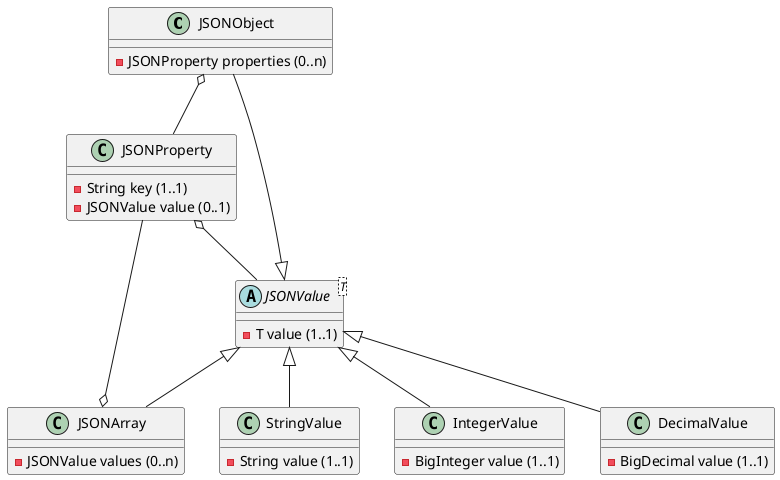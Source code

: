 @startuml

class JSONObject extends JSONValue {
    -JSONProperty properties (0..n)
}

class JSONArray extends JSONValue {
    -JSONValue values (0..n)
}

class JSONProperty {
    -String key (1..1)
    -JSONValue value (0..1)
}

abstract class JSONValue<T> {
    -T value (1..1)
}

class StringValue extends JSONValue {
    -String value (1..1)
}

class IntegerValue extends JSONValue {
    -BigInteger value (1..1)
}

class DecimalValue extends JSONValue {
    -BigDecimal value (1..1)
}

JSONObject o-down- JSONProperty
JSONArray o-down- JSONProperty
JSONProperty o-down- JSONValue

@enduml